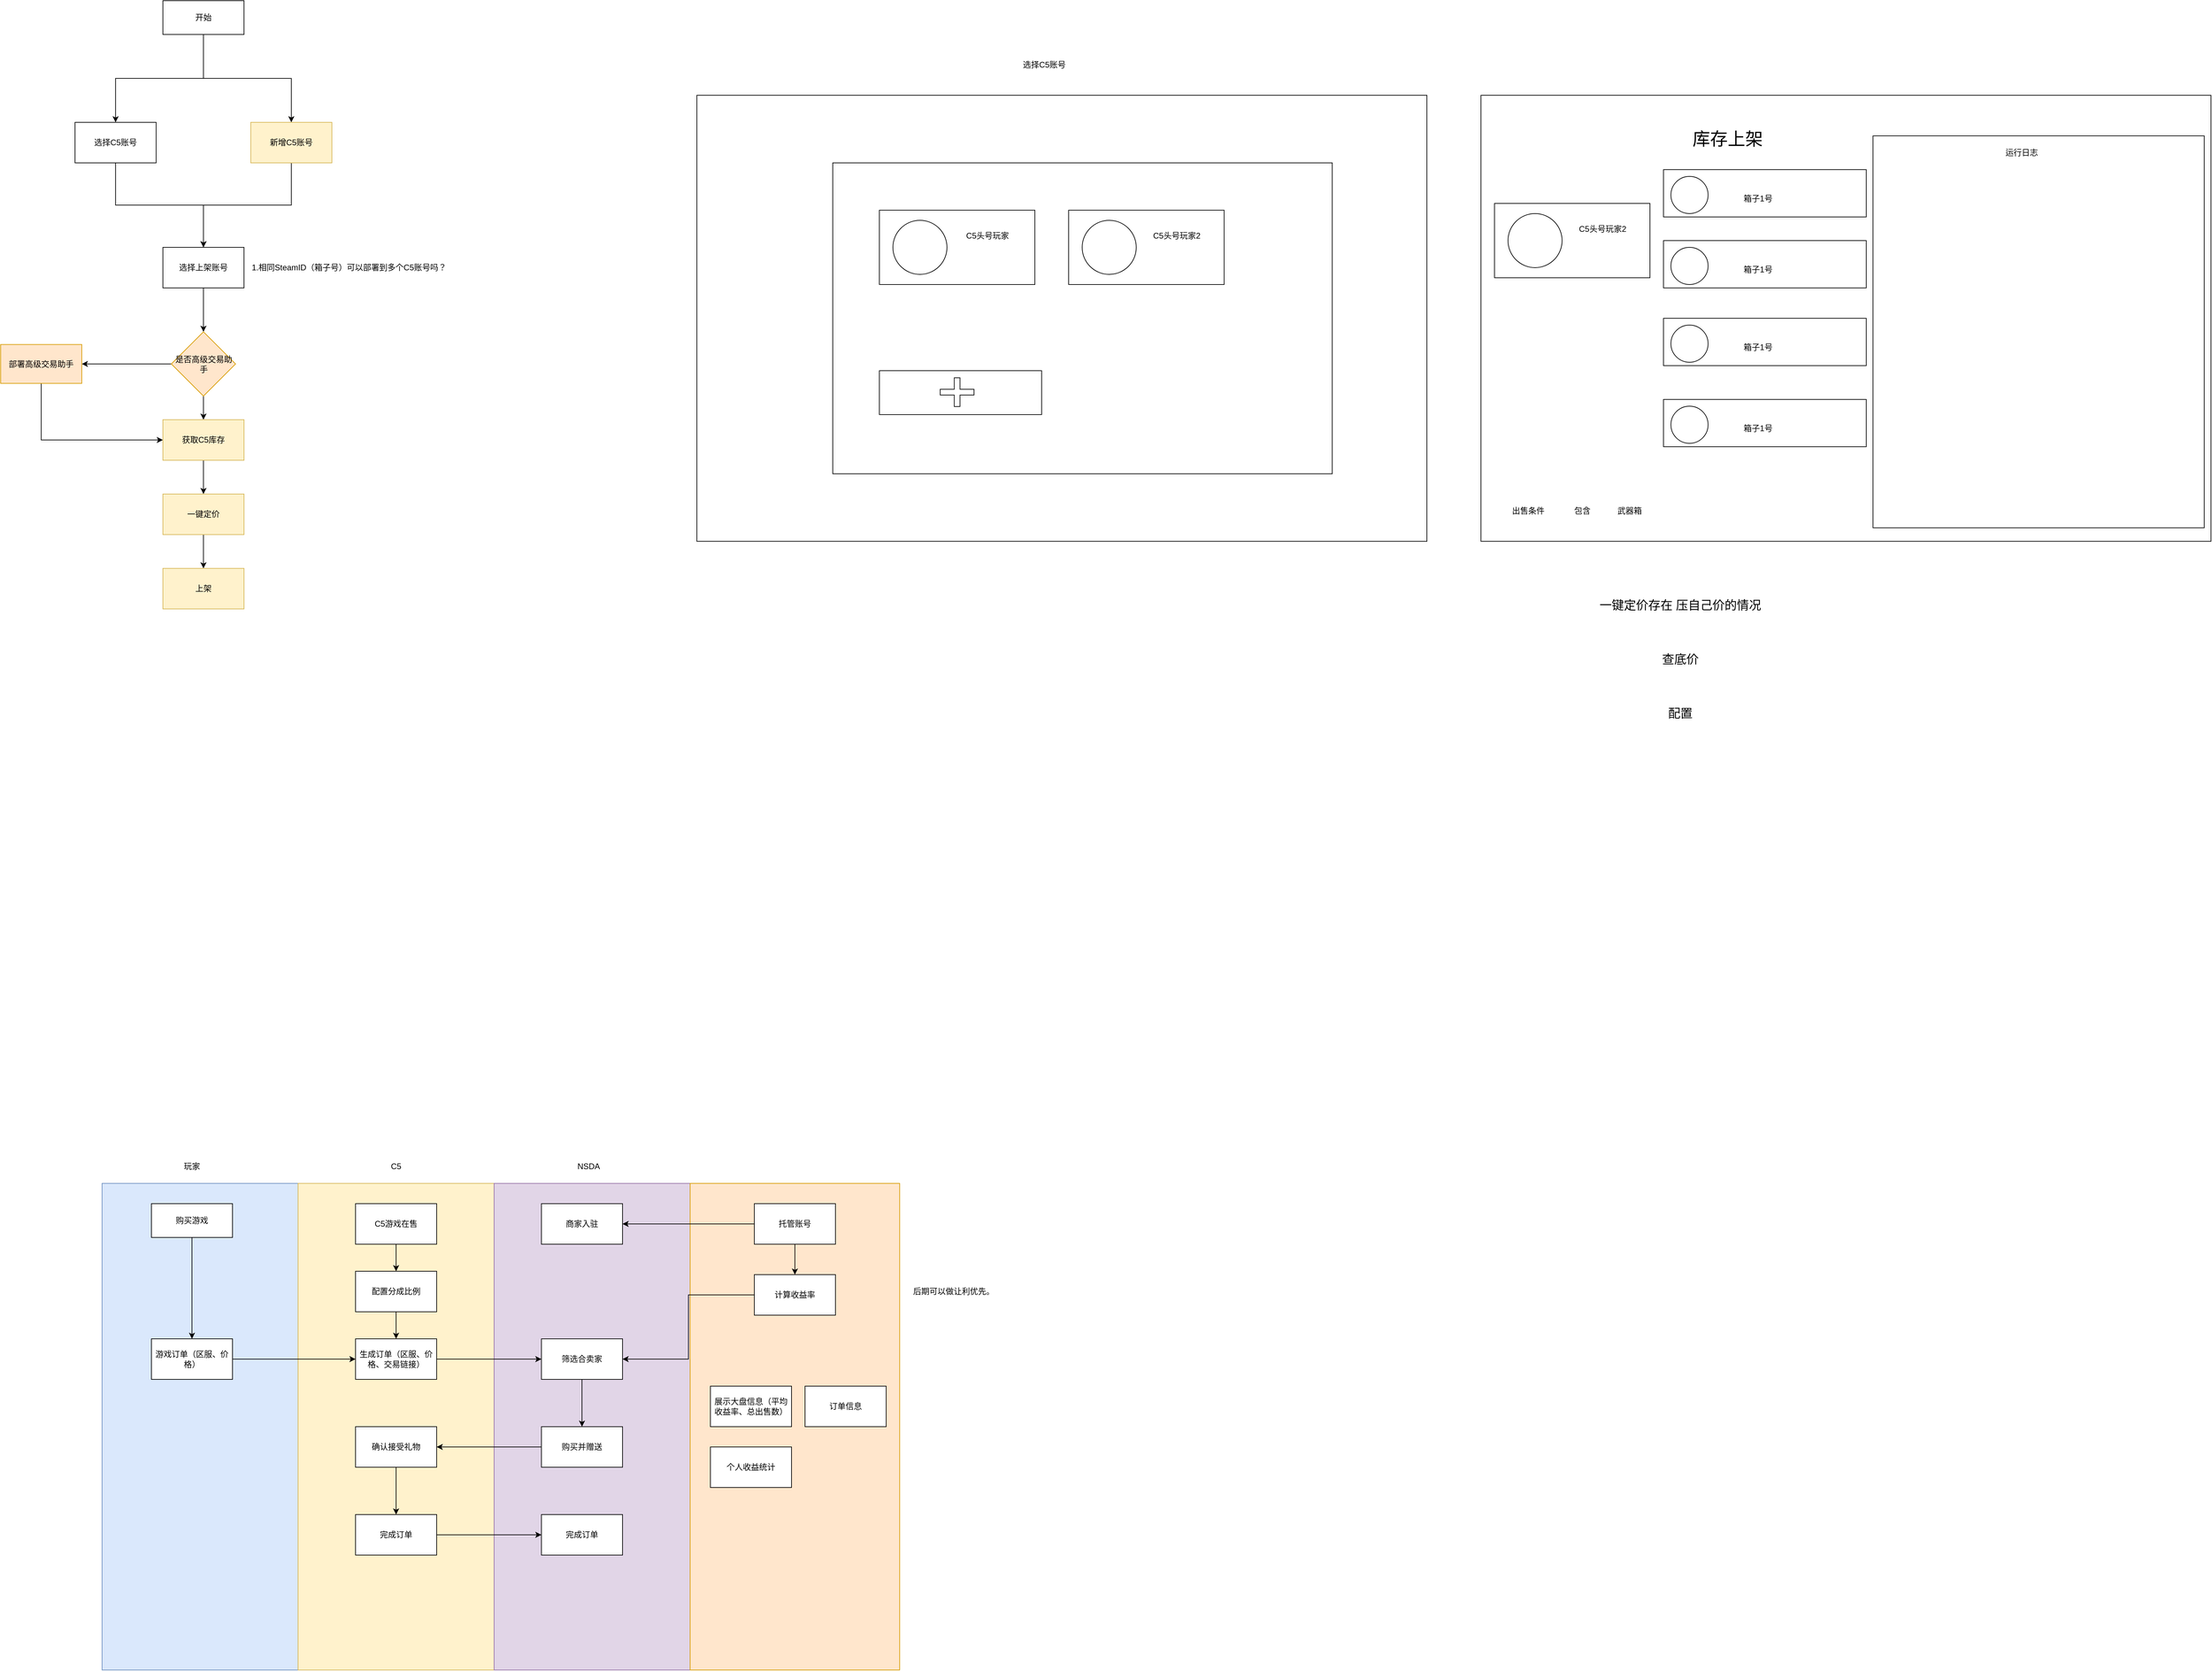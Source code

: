 <mxfile version="22.1.21" type="github">
  <diagram name="第 1 页" id="aGH2QpLc68iEzxAH5Frq">
    <mxGraphModel dx="1911" dy="1208" grid="1" gridSize="10" guides="1" tooltips="1" connect="1" arrows="1" fold="1" page="1" pageScale="1" pageWidth="827" pageHeight="1169" math="0" shadow="0">
      <root>
        <mxCell id="0" />
        <mxCell id="1" parent="0" />
        <mxCell id="kBOYhMCeE8Wx69wTbL92-3" style="edgeStyle=orthogonalEdgeStyle;rounded=0;orthogonalLoop=1;jettySize=auto;html=1;exitX=0.5;exitY=1;exitDx=0;exitDy=0;entryX=0.5;entryY=0;entryDx=0;entryDy=0;" parent="1" source="kBOYhMCeE8Wx69wTbL92-1" target="kBOYhMCeE8Wx69wTbL92-2" edge="1">
          <mxGeometry relative="1" as="geometry" />
        </mxCell>
        <mxCell id="kBOYhMCeE8Wx69wTbL92-8" style="edgeStyle=orthogonalEdgeStyle;rounded=0;orthogonalLoop=1;jettySize=auto;html=1;exitX=0.5;exitY=1;exitDx=0;exitDy=0;" parent="1" source="kBOYhMCeE8Wx69wTbL92-1" target="kBOYhMCeE8Wx69wTbL92-7" edge="1">
          <mxGeometry relative="1" as="geometry" />
        </mxCell>
        <mxCell id="kBOYhMCeE8Wx69wTbL92-1" value="开始" style="rounded=0;whiteSpace=wrap;html=1;" parent="1" vertex="1">
          <mxGeometry x="250" y="220" width="120" height="50" as="geometry" />
        </mxCell>
        <mxCell id="kBOYhMCeE8Wx69wTbL92-9" style="edgeStyle=orthogonalEdgeStyle;rounded=0;orthogonalLoop=1;jettySize=auto;html=1;exitX=0.5;exitY=1;exitDx=0;exitDy=0;entryX=0.5;entryY=0;entryDx=0;entryDy=0;" parent="1" source="kBOYhMCeE8Wx69wTbL92-2" target="kBOYhMCeE8Wx69wTbL92-11" edge="1">
          <mxGeometry relative="1" as="geometry">
            <mxPoint x="310" y="580" as="targetPoint" />
          </mxGeometry>
        </mxCell>
        <mxCell id="kBOYhMCeE8Wx69wTbL92-2" value="选择C5账号" style="rounded=0;whiteSpace=wrap;html=1;" parent="1" vertex="1">
          <mxGeometry x="120" y="400" width="120" height="60" as="geometry" />
        </mxCell>
        <mxCell id="kBOYhMCeE8Wx69wTbL92-10" style="edgeStyle=orthogonalEdgeStyle;rounded=0;orthogonalLoop=1;jettySize=auto;html=1;exitX=0.5;exitY=1;exitDx=0;exitDy=0;entryX=0.5;entryY=0;entryDx=0;entryDy=0;" parent="1" source="kBOYhMCeE8Wx69wTbL92-7" target="kBOYhMCeE8Wx69wTbL92-11" edge="1">
          <mxGeometry relative="1" as="geometry">
            <mxPoint x="310" y="580" as="targetPoint" />
          </mxGeometry>
        </mxCell>
        <mxCell id="kBOYhMCeE8Wx69wTbL92-7" value="新增C5账号" style="rounded=0;whiteSpace=wrap;html=1;fillColor=#fff2cc;strokeColor=#d6b656;" parent="1" vertex="1">
          <mxGeometry x="380" y="400" width="120" height="60" as="geometry" />
        </mxCell>
        <mxCell id="kBOYhMCeE8Wx69wTbL92-13" value="" style="edgeStyle=orthogonalEdgeStyle;rounded=0;orthogonalLoop=1;jettySize=auto;html=1;" parent="1" source="kBOYhMCeE8Wx69wTbL92-11" target="kBOYhMCeE8Wx69wTbL92-12" edge="1">
          <mxGeometry relative="1" as="geometry" />
        </mxCell>
        <mxCell id="kBOYhMCeE8Wx69wTbL92-11" value="选择上架账号" style="rounded=0;whiteSpace=wrap;html=1;" parent="1" vertex="1">
          <mxGeometry x="250" y="585" width="120" height="60" as="geometry" />
        </mxCell>
        <mxCell id="kBOYhMCeE8Wx69wTbL92-20" value="" style="edgeStyle=orthogonalEdgeStyle;rounded=0;orthogonalLoop=1;jettySize=auto;html=1;" parent="1" source="kBOYhMCeE8Wx69wTbL92-12" target="kBOYhMCeE8Wx69wTbL92-19" edge="1">
          <mxGeometry relative="1" as="geometry" />
        </mxCell>
        <mxCell id="kBOYhMCeE8Wx69wTbL92-23" style="edgeStyle=orthogonalEdgeStyle;rounded=0;orthogonalLoop=1;jettySize=auto;html=1;exitX=0.5;exitY=1;exitDx=0;exitDy=0;entryX=0.5;entryY=0;entryDx=0;entryDy=0;" parent="1" source="kBOYhMCeE8Wx69wTbL92-12" target="kBOYhMCeE8Wx69wTbL92-22" edge="1">
          <mxGeometry relative="1" as="geometry" />
        </mxCell>
        <mxCell id="kBOYhMCeE8Wx69wTbL92-12" value="是否高级交易助手" style="rhombus;whiteSpace=wrap;html=1;rounded=0;fillColor=#ffe6cc;strokeColor=#d79b00;" parent="1" vertex="1">
          <mxGeometry x="262.5" y="710" width="95" height="95" as="geometry" />
        </mxCell>
        <mxCell id="kBOYhMCeE8Wx69wTbL92-18" value="" style="edgeStyle=orthogonalEdgeStyle;rounded=0;orthogonalLoop=1;jettySize=auto;html=1;" parent="1" source="kBOYhMCeE8Wx69wTbL92-15" target="kBOYhMCeE8Wx69wTbL92-17" edge="1">
          <mxGeometry relative="1" as="geometry" />
        </mxCell>
        <mxCell id="kBOYhMCeE8Wx69wTbL92-15" value="一键定价" style="whiteSpace=wrap;html=1;rounded=0;fillColor=#fff2cc;strokeColor=#d6b656;" parent="1" vertex="1">
          <mxGeometry x="250" y="950" width="120" height="60" as="geometry" />
        </mxCell>
        <mxCell id="kBOYhMCeE8Wx69wTbL92-17" value="上架" style="whiteSpace=wrap;html=1;rounded=0;fillColor=#fff2cc;strokeColor=#d6b656;" parent="1" vertex="1">
          <mxGeometry x="250" y="1060" width="120" height="60" as="geometry" />
        </mxCell>
        <mxCell id="kBOYhMCeE8Wx69wTbL92-21" style="edgeStyle=orthogonalEdgeStyle;rounded=0;orthogonalLoop=1;jettySize=auto;html=1;exitX=0.5;exitY=1;exitDx=0;exitDy=0;entryX=0;entryY=0.5;entryDx=0;entryDy=0;" parent="1" source="kBOYhMCeE8Wx69wTbL92-19" target="kBOYhMCeE8Wx69wTbL92-22" edge="1">
          <mxGeometry relative="1" as="geometry" />
        </mxCell>
        <mxCell id="kBOYhMCeE8Wx69wTbL92-19" value="部署高级交易助手" style="whiteSpace=wrap;html=1;rounded=0;fillColor=#ffe6cc;strokeColor=#d79b00;" parent="1" vertex="1">
          <mxGeometry x="10" y="728.75" width="120" height="57.5" as="geometry" />
        </mxCell>
        <mxCell id="kBOYhMCeE8Wx69wTbL92-24" style="edgeStyle=orthogonalEdgeStyle;rounded=0;orthogonalLoop=1;jettySize=auto;html=1;exitX=0.5;exitY=1;exitDx=0;exitDy=0;entryX=0.5;entryY=0;entryDx=0;entryDy=0;" parent="1" source="kBOYhMCeE8Wx69wTbL92-22" target="kBOYhMCeE8Wx69wTbL92-15" edge="1">
          <mxGeometry relative="1" as="geometry" />
        </mxCell>
        <mxCell id="kBOYhMCeE8Wx69wTbL92-22" value="获取C5库存" style="whiteSpace=wrap;html=1;rounded=0;fillColor=#fff2cc;strokeColor=#d6b656;" parent="1" vertex="1">
          <mxGeometry x="250" y="840" width="120" height="60" as="geometry" />
        </mxCell>
        <mxCell id="kBOYhMCeE8Wx69wTbL92-25" value="1.相同SteamID（箱子号）可以部署到多个C5账号吗？" style="text;html=1;align=center;verticalAlign=middle;resizable=0;points=[];autosize=1;strokeColor=none;fillColor=none;" parent="1" vertex="1">
          <mxGeometry x="370" y="600" width="310" height="30" as="geometry" />
        </mxCell>
        <mxCell id="kBOYhMCeE8Wx69wTbL92-26" value="" style="rounded=0;whiteSpace=wrap;html=1;" parent="1" vertex="1">
          <mxGeometry x="1040" y="360" width="1080" height="660" as="geometry" />
        </mxCell>
        <mxCell id="kBOYhMCeE8Wx69wTbL92-27" value="选择C5账号" style="text;html=1;strokeColor=none;fillColor=none;align=center;verticalAlign=middle;whiteSpace=wrap;rounded=0;" parent="1" vertex="1">
          <mxGeometry x="1454" y="290" width="200" height="50" as="geometry" />
        </mxCell>
        <mxCell id="kBOYhMCeE8Wx69wTbL92-28" value="" style="rounded=0;whiteSpace=wrap;html=1;" parent="1" vertex="1">
          <mxGeometry x="1241" y="460" width="739" height="460" as="geometry" />
        </mxCell>
        <mxCell id="kBOYhMCeE8Wx69wTbL92-29" value="" style="rounded=0;whiteSpace=wrap;html=1;" parent="1" vertex="1">
          <mxGeometry x="1310" y="530" width="230" height="110" as="geometry" />
        </mxCell>
        <mxCell id="kBOYhMCeE8Wx69wTbL92-30" value="" style="ellipse;whiteSpace=wrap;html=1;aspect=fixed;" parent="1" vertex="1">
          <mxGeometry x="1330" y="545" width="80" height="80" as="geometry" />
        </mxCell>
        <mxCell id="kBOYhMCeE8Wx69wTbL92-31" value="C5头号玩家" style="text;html=1;strokeColor=none;fillColor=none;align=center;verticalAlign=middle;whiteSpace=wrap;rounded=0;" parent="1" vertex="1">
          <mxGeometry x="1420" y="550" width="100" height="35" as="geometry" />
        </mxCell>
        <mxCell id="kBOYhMCeE8Wx69wTbL92-32" value="" style="rounded=0;whiteSpace=wrap;html=1;" parent="1" vertex="1">
          <mxGeometry x="1590" y="530" width="230" height="110" as="geometry" />
        </mxCell>
        <mxCell id="kBOYhMCeE8Wx69wTbL92-33" value="" style="ellipse;whiteSpace=wrap;html=1;aspect=fixed;" parent="1" vertex="1">
          <mxGeometry x="1610" y="545" width="80" height="80" as="geometry" />
        </mxCell>
        <mxCell id="kBOYhMCeE8Wx69wTbL92-34" value="C5头号玩家2" style="text;html=1;strokeColor=none;fillColor=none;align=center;verticalAlign=middle;whiteSpace=wrap;rounded=0;" parent="1" vertex="1">
          <mxGeometry x="1700" y="550" width="100" height="35" as="geometry" />
        </mxCell>
        <mxCell id="kBOYhMCeE8Wx69wTbL92-35" value="" style="rounded=0;whiteSpace=wrap;html=1;" parent="1" vertex="1">
          <mxGeometry x="1310" y="767.5" width="240" height="65" as="geometry" />
        </mxCell>
        <mxCell id="kBOYhMCeE8Wx69wTbL92-36" value="" style="shape=cross;whiteSpace=wrap;html=1;" parent="1" vertex="1">
          <mxGeometry x="1400" y="778" width="50" height="42.5" as="geometry" />
        </mxCell>
        <mxCell id="kBOYhMCeE8Wx69wTbL92-38" value="" style="rounded=0;whiteSpace=wrap;html=1;" parent="1" vertex="1">
          <mxGeometry x="2200" y="360" width="1080" height="660" as="geometry" />
        </mxCell>
        <mxCell id="kBOYhMCeE8Wx69wTbL92-39" value="" style="rounded=0;whiteSpace=wrap;html=1;" parent="1" vertex="1">
          <mxGeometry x="2220" y="520" width="230" height="110" as="geometry" />
        </mxCell>
        <mxCell id="kBOYhMCeE8Wx69wTbL92-40" value="" style="ellipse;whiteSpace=wrap;html=1;aspect=fixed;" parent="1" vertex="1">
          <mxGeometry x="2240" y="535" width="80" height="80" as="geometry" />
        </mxCell>
        <mxCell id="kBOYhMCeE8Wx69wTbL92-41" value="C5头号玩家2" style="text;html=1;strokeColor=none;fillColor=none;align=center;verticalAlign=middle;whiteSpace=wrap;rounded=0;" parent="1" vertex="1">
          <mxGeometry x="2330" y="540" width="100" height="35" as="geometry" />
        </mxCell>
        <mxCell id="kBOYhMCeE8Wx69wTbL92-42" value="&lt;font style=&quot;font-size: 26px;&quot;&gt;库存上架&lt;/font&gt;" style="text;html=1;strokeColor=none;fillColor=none;align=center;verticalAlign=middle;whiteSpace=wrap;rounded=0;" parent="1" vertex="1">
          <mxGeometry x="2430" y="390" width="270" height="70" as="geometry" />
        </mxCell>
        <mxCell id="kBOYhMCeE8Wx69wTbL92-43" value="" style="rounded=0;whiteSpace=wrap;html=1;" parent="1" vertex="1">
          <mxGeometry x="2470" y="470" width="300" height="70" as="geometry" />
        </mxCell>
        <mxCell id="kBOYhMCeE8Wx69wTbL92-44" value="" style="ellipse;whiteSpace=wrap;html=1;aspect=fixed;" parent="1" vertex="1">
          <mxGeometry x="2481" y="480" width="55" height="55" as="geometry" />
        </mxCell>
        <mxCell id="kBOYhMCeE8Wx69wTbL92-45" value="箱子1号" style="text;html=1;strokeColor=none;fillColor=none;align=center;verticalAlign=middle;whiteSpace=wrap;rounded=0;" parent="1" vertex="1">
          <mxGeometry x="2560" y="495" width="100" height="35" as="geometry" />
        </mxCell>
        <mxCell id="kBOYhMCeE8Wx69wTbL92-46" value="" style="rounded=0;whiteSpace=wrap;html=1;" parent="1" vertex="1">
          <mxGeometry x="2470" y="575" width="300" height="70" as="geometry" />
        </mxCell>
        <mxCell id="kBOYhMCeE8Wx69wTbL92-47" value="" style="ellipse;whiteSpace=wrap;html=1;aspect=fixed;" parent="1" vertex="1">
          <mxGeometry x="2481" y="585" width="55" height="55" as="geometry" />
        </mxCell>
        <mxCell id="kBOYhMCeE8Wx69wTbL92-48" value="箱子1号" style="text;html=1;strokeColor=none;fillColor=none;align=center;verticalAlign=middle;whiteSpace=wrap;rounded=0;" parent="1" vertex="1">
          <mxGeometry x="2560" y="600" width="100" height="35" as="geometry" />
        </mxCell>
        <mxCell id="kBOYhMCeE8Wx69wTbL92-55" value="" style="rounded=0;whiteSpace=wrap;html=1;" parent="1" vertex="1">
          <mxGeometry x="2470" y="690" width="300" height="70" as="geometry" />
        </mxCell>
        <mxCell id="kBOYhMCeE8Wx69wTbL92-56" value="" style="ellipse;whiteSpace=wrap;html=1;aspect=fixed;" parent="1" vertex="1">
          <mxGeometry x="2481" y="700" width="55" height="55" as="geometry" />
        </mxCell>
        <mxCell id="kBOYhMCeE8Wx69wTbL92-57" value="箱子1号" style="text;html=1;strokeColor=none;fillColor=none;align=center;verticalAlign=middle;whiteSpace=wrap;rounded=0;" parent="1" vertex="1">
          <mxGeometry x="2560" y="715" width="100" height="35" as="geometry" />
        </mxCell>
        <mxCell id="kBOYhMCeE8Wx69wTbL92-58" value="" style="rounded=0;whiteSpace=wrap;html=1;" parent="1" vertex="1">
          <mxGeometry x="2470" y="810" width="300" height="70" as="geometry" />
        </mxCell>
        <mxCell id="kBOYhMCeE8Wx69wTbL92-59" value="" style="ellipse;whiteSpace=wrap;html=1;aspect=fixed;" parent="1" vertex="1">
          <mxGeometry x="2481" y="820" width="55" height="55" as="geometry" />
        </mxCell>
        <mxCell id="kBOYhMCeE8Wx69wTbL92-60" value="箱子1号" style="text;html=1;strokeColor=none;fillColor=none;align=center;verticalAlign=middle;whiteSpace=wrap;rounded=0;" parent="1" vertex="1">
          <mxGeometry x="2560" y="835" width="100" height="35" as="geometry" />
        </mxCell>
        <mxCell id="kBOYhMCeE8Wx69wTbL92-61" value="出售条件" style="text;html=1;strokeColor=none;fillColor=none;align=center;verticalAlign=middle;whiteSpace=wrap;rounded=0;" parent="1" vertex="1">
          <mxGeometry x="2240" y="960" width="60" height="30" as="geometry" />
        </mxCell>
        <mxCell id="kBOYhMCeE8Wx69wTbL92-62" value="包含" style="text;html=1;strokeColor=none;fillColor=none;align=center;verticalAlign=middle;whiteSpace=wrap;rounded=0;" parent="1" vertex="1">
          <mxGeometry x="2320" y="960" width="60" height="30" as="geometry" />
        </mxCell>
        <mxCell id="kBOYhMCeE8Wx69wTbL92-63" value="武器箱" style="text;html=1;strokeColor=none;fillColor=none;align=center;verticalAlign=middle;whiteSpace=wrap;rounded=0;" parent="1" vertex="1">
          <mxGeometry x="2390" y="960" width="60" height="30" as="geometry" />
        </mxCell>
        <mxCell id="kBOYhMCeE8Wx69wTbL92-64" value="" style="rounded=0;whiteSpace=wrap;html=1;" parent="1" vertex="1">
          <mxGeometry x="2780" y="420" width="490" height="580" as="geometry" />
        </mxCell>
        <mxCell id="kBOYhMCeE8Wx69wTbL92-65" value="运行日志" style="text;html=1;strokeColor=none;fillColor=none;align=center;verticalAlign=middle;whiteSpace=wrap;rounded=0;" parent="1" vertex="1">
          <mxGeometry x="2970" y="430" width="60" height="30" as="geometry" />
        </mxCell>
        <mxCell id="kBOYhMCeE8Wx69wTbL92-66" value="&lt;font style=&quot;font-size: 18px;&quot;&gt;一键定价存在 压自己价的情况&lt;/font&gt;" style="text;html=1;strokeColor=none;fillColor=none;align=center;verticalAlign=middle;whiteSpace=wrap;rounded=0;" parent="1" vertex="1">
          <mxGeometry x="2320" y="1080" width="350" height="70" as="geometry" />
        </mxCell>
        <mxCell id="kBOYhMCeE8Wx69wTbL92-67" value="&lt;span style=&quot;font-size: 18px;&quot;&gt;查底价&lt;/span&gt;" style="text;html=1;strokeColor=none;fillColor=none;align=center;verticalAlign=middle;whiteSpace=wrap;rounded=0;" parent="1" vertex="1">
          <mxGeometry x="2320" y="1160" width="350" height="70" as="geometry" />
        </mxCell>
        <mxCell id="kBOYhMCeE8Wx69wTbL92-68" value="&lt;span style=&quot;font-size: 18px;&quot;&gt;配置&lt;/span&gt;" style="text;html=1;strokeColor=none;fillColor=none;align=center;verticalAlign=middle;whiteSpace=wrap;rounded=0;" parent="1" vertex="1">
          <mxGeometry x="2320" y="1240" width="350" height="70" as="geometry" />
        </mxCell>
        <mxCell id="50b1M_nAU0WNGpQb60dn-2" value="" style="rounded=0;whiteSpace=wrap;html=1;fillColor=#dae8fc;strokeColor=#6c8ebf;" vertex="1" parent="1">
          <mxGeometry x="160" y="1970" width="290" height="720" as="geometry" />
        </mxCell>
        <mxCell id="50b1M_nAU0WNGpQb60dn-3" value="" style="rounded=0;whiteSpace=wrap;html=1;fillColor=#fff2cc;strokeColor=#d6b656;" vertex="1" parent="1">
          <mxGeometry x="450" y="1970" width="290" height="720" as="geometry" />
        </mxCell>
        <mxCell id="50b1M_nAU0WNGpQb60dn-4" value="" style="rounded=0;whiteSpace=wrap;html=1;fillColor=#e1d5e7;strokeColor=#9673a6;" vertex="1" parent="1">
          <mxGeometry x="740" y="1970" width="290" height="720" as="geometry" />
        </mxCell>
        <mxCell id="50b1M_nAU0WNGpQb60dn-5" value="玩家" style="text;html=1;strokeColor=none;fillColor=none;align=center;verticalAlign=middle;whiteSpace=wrap;rounded=0;" vertex="1" parent="1">
          <mxGeometry x="263" y="1930" width="60" height="30" as="geometry" />
        </mxCell>
        <mxCell id="50b1M_nAU0WNGpQb60dn-6" value="C5" style="text;html=1;strokeColor=none;fillColor=none;align=center;verticalAlign=middle;whiteSpace=wrap;rounded=0;" vertex="1" parent="1">
          <mxGeometry x="565" y="1930" width="60" height="30" as="geometry" />
        </mxCell>
        <mxCell id="50b1M_nAU0WNGpQb60dn-7" value="NSDA" style="text;html=1;strokeColor=none;fillColor=none;align=center;verticalAlign=middle;whiteSpace=wrap;rounded=0;" vertex="1" parent="1">
          <mxGeometry x="850" y="1930" width="60" height="30" as="geometry" />
        </mxCell>
        <mxCell id="50b1M_nAU0WNGpQb60dn-25" style="edgeStyle=orthogonalEdgeStyle;rounded=0;orthogonalLoop=1;jettySize=auto;html=1;exitX=0.5;exitY=1;exitDx=0;exitDy=0;entryX=0.5;entryY=0;entryDx=0;entryDy=0;" edge="1" parent="1" source="50b1M_nAU0WNGpQb60dn-9" target="50b1M_nAU0WNGpQb60dn-11">
          <mxGeometry relative="1" as="geometry" />
        </mxCell>
        <mxCell id="50b1M_nAU0WNGpQb60dn-9" value="C5游戏在售" style="rounded=0;whiteSpace=wrap;html=1;" vertex="1" parent="1">
          <mxGeometry x="535" y="2000" width="120" height="60" as="geometry" />
        </mxCell>
        <mxCell id="50b1M_nAU0WNGpQb60dn-10" value="商家入驻" style="rounded=0;whiteSpace=wrap;html=1;" vertex="1" parent="1">
          <mxGeometry x="810" y="2000" width="120" height="60" as="geometry" />
        </mxCell>
        <mxCell id="50b1M_nAU0WNGpQb60dn-30" style="edgeStyle=orthogonalEdgeStyle;rounded=0;orthogonalLoop=1;jettySize=auto;html=1;exitX=0.5;exitY=1;exitDx=0;exitDy=0;entryX=0.5;entryY=0;entryDx=0;entryDy=0;" edge="1" parent="1" source="50b1M_nAU0WNGpQb60dn-11" target="50b1M_nAU0WNGpQb60dn-16">
          <mxGeometry relative="1" as="geometry" />
        </mxCell>
        <mxCell id="50b1M_nAU0WNGpQb60dn-11" value="配置分成比例" style="rounded=0;whiteSpace=wrap;html=1;" vertex="1" parent="1">
          <mxGeometry x="535" y="2100" width="120" height="60" as="geometry" />
        </mxCell>
        <mxCell id="50b1M_nAU0WNGpQb60dn-14" value="后期可以做让利优先。" style="text;html=1;strokeColor=none;fillColor=none;align=center;verticalAlign=middle;whiteSpace=wrap;rounded=0;" vertex="1" parent="1">
          <mxGeometry x="1300" y="2115" width="240" height="30" as="geometry" />
        </mxCell>
        <mxCell id="50b1M_nAU0WNGpQb60dn-18" style="edgeStyle=orthogonalEdgeStyle;rounded=0;orthogonalLoop=1;jettySize=auto;html=1;exitX=0.5;exitY=1;exitDx=0;exitDy=0;entryX=0.5;entryY=0;entryDx=0;entryDy=0;" edge="1" parent="1" source="50b1M_nAU0WNGpQb60dn-15" target="50b1M_nAU0WNGpQb60dn-17">
          <mxGeometry relative="1" as="geometry" />
        </mxCell>
        <mxCell id="50b1M_nAU0WNGpQb60dn-15" value="购买游戏" style="rounded=0;whiteSpace=wrap;html=1;" vertex="1" parent="1">
          <mxGeometry x="233" y="2000" width="120" height="50" as="geometry" />
        </mxCell>
        <mxCell id="50b1M_nAU0WNGpQb60dn-21" style="edgeStyle=orthogonalEdgeStyle;rounded=0;orthogonalLoop=1;jettySize=auto;html=1;exitX=1;exitY=0.5;exitDx=0;exitDy=0;entryX=0;entryY=0.5;entryDx=0;entryDy=0;" edge="1" parent="1" source="50b1M_nAU0WNGpQb60dn-16" target="50b1M_nAU0WNGpQb60dn-20">
          <mxGeometry relative="1" as="geometry" />
        </mxCell>
        <mxCell id="50b1M_nAU0WNGpQb60dn-16" value="生成订单（区服、价格、交易链接）" style="rounded=0;whiteSpace=wrap;html=1;" vertex="1" parent="1">
          <mxGeometry x="535" y="2200" width="120" height="60" as="geometry" />
        </mxCell>
        <mxCell id="50b1M_nAU0WNGpQb60dn-19" style="edgeStyle=orthogonalEdgeStyle;rounded=0;orthogonalLoop=1;jettySize=auto;html=1;exitX=1;exitY=0.5;exitDx=0;exitDy=0;" edge="1" parent="1" source="50b1M_nAU0WNGpQb60dn-17" target="50b1M_nAU0WNGpQb60dn-16">
          <mxGeometry relative="1" as="geometry" />
        </mxCell>
        <mxCell id="50b1M_nAU0WNGpQb60dn-17" value="游戏订单（区服、价格）" style="rounded=0;whiteSpace=wrap;html=1;" vertex="1" parent="1">
          <mxGeometry x="233" y="2200" width="120" height="60" as="geometry" />
        </mxCell>
        <mxCell id="50b1M_nAU0WNGpQb60dn-27" style="edgeStyle=orthogonalEdgeStyle;rounded=0;orthogonalLoop=1;jettySize=auto;html=1;exitX=0.5;exitY=1;exitDx=0;exitDy=0;" edge="1" parent="1" source="50b1M_nAU0WNGpQb60dn-20" target="50b1M_nAU0WNGpQb60dn-22">
          <mxGeometry relative="1" as="geometry" />
        </mxCell>
        <mxCell id="50b1M_nAU0WNGpQb60dn-20" value="筛选合卖家" style="rounded=0;whiteSpace=wrap;html=1;" vertex="1" parent="1">
          <mxGeometry x="810" y="2200" width="120" height="60" as="geometry" />
        </mxCell>
        <mxCell id="50b1M_nAU0WNGpQb60dn-28" style="edgeStyle=orthogonalEdgeStyle;rounded=0;orthogonalLoop=1;jettySize=auto;html=1;exitX=0;exitY=0.5;exitDx=0;exitDy=0;entryX=1;entryY=0.5;entryDx=0;entryDy=0;" edge="1" parent="1" source="50b1M_nAU0WNGpQb60dn-22" target="50b1M_nAU0WNGpQb60dn-23">
          <mxGeometry relative="1" as="geometry" />
        </mxCell>
        <mxCell id="50b1M_nAU0WNGpQb60dn-22" value="购买并赠送" style="rounded=0;whiteSpace=wrap;html=1;" vertex="1" parent="1">
          <mxGeometry x="810" y="2330" width="120" height="60" as="geometry" />
        </mxCell>
        <mxCell id="50b1M_nAU0WNGpQb60dn-29" style="edgeStyle=orthogonalEdgeStyle;rounded=0;orthogonalLoop=1;jettySize=auto;html=1;exitX=0.5;exitY=1;exitDx=0;exitDy=0;entryX=0.5;entryY=0;entryDx=0;entryDy=0;" edge="1" parent="1" source="50b1M_nAU0WNGpQb60dn-23" target="50b1M_nAU0WNGpQb60dn-24">
          <mxGeometry relative="1" as="geometry" />
        </mxCell>
        <mxCell id="50b1M_nAU0WNGpQb60dn-23" value="确认接受礼物" style="rounded=0;whiteSpace=wrap;html=1;" vertex="1" parent="1">
          <mxGeometry x="535" y="2330" width="120" height="60" as="geometry" />
        </mxCell>
        <mxCell id="50b1M_nAU0WNGpQb60dn-32" style="edgeStyle=orthogonalEdgeStyle;rounded=0;orthogonalLoop=1;jettySize=auto;html=1;exitX=1;exitY=0.5;exitDx=0;exitDy=0;entryX=0;entryY=0.5;entryDx=0;entryDy=0;" edge="1" parent="1" source="50b1M_nAU0WNGpQb60dn-24" target="50b1M_nAU0WNGpQb60dn-31">
          <mxGeometry relative="1" as="geometry" />
        </mxCell>
        <mxCell id="50b1M_nAU0WNGpQb60dn-33" value="" style="rounded=0;whiteSpace=wrap;html=1;fillColor=#ffe6cc;strokeColor=#d79b00;" vertex="1" parent="1">
          <mxGeometry x="1030" y="1970" width="310" height="720" as="geometry" />
        </mxCell>
        <mxCell id="50b1M_nAU0WNGpQb60dn-24" value="完成订单" style="rounded=0;whiteSpace=wrap;html=1;" vertex="1" parent="1">
          <mxGeometry x="535" y="2460" width="120" height="60" as="geometry" />
        </mxCell>
        <mxCell id="50b1M_nAU0WNGpQb60dn-31" value="完成订单" style="rounded=0;whiteSpace=wrap;html=1;" vertex="1" parent="1">
          <mxGeometry x="810" y="2460" width="120" height="60" as="geometry" />
        </mxCell>
        <mxCell id="50b1M_nAU0WNGpQb60dn-35" style="edgeStyle=orthogonalEdgeStyle;rounded=0;orthogonalLoop=1;jettySize=auto;html=1;exitX=0;exitY=0.5;exitDx=0;exitDy=0;entryX=1;entryY=0.5;entryDx=0;entryDy=0;" edge="1" parent="1" source="50b1M_nAU0WNGpQb60dn-34" target="50b1M_nAU0WNGpQb60dn-10">
          <mxGeometry relative="1" as="geometry" />
        </mxCell>
        <mxCell id="50b1M_nAU0WNGpQb60dn-37" style="edgeStyle=orthogonalEdgeStyle;rounded=0;orthogonalLoop=1;jettySize=auto;html=1;exitX=0.5;exitY=1;exitDx=0;exitDy=0;entryX=0.5;entryY=0;entryDx=0;entryDy=0;" edge="1" parent="1" source="50b1M_nAU0WNGpQb60dn-34" target="50b1M_nAU0WNGpQb60dn-12">
          <mxGeometry relative="1" as="geometry" />
        </mxCell>
        <mxCell id="50b1M_nAU0WNGpQb60dn-34" value="托管账号" style="rounded=0;whiteSpace=wrap;html=1;" vertex="1" parent="1">
          <mxGeometry x="1125" y="2000" width="120" height="60" as="geometry" />
        </mxCell>
        <mxCell id="50b1M_nAU0WNGpQb60dn-36" style="edgeStyle=orthogonalEdgeStyle;rounded=0;orthogonalLoop=1;jettySize=auto;html=1;exitX=0;exitY=0.5;exitDx=0;exitDy=0;entryX=1;entryY=0.5;entryDx=0;entryDy=0;" edge="1" parent="1" source="50b1M_nAU0WNGpQb60dn-12" target="50b1M_nAU0WNGpQb60dn-20">
          <mxGeometry relative="1" as="geometry" />
        </mxCell>
        <mxCell id="50b1M_nAU0WNGpQb60dn-12" value="计算收益率" style="rounded=0;whiteSpace=wrap;html=1;" vertex="1" parent="1">
          <mxGeometry x="1125" y="2105" width="120" height="60" as="geometry" />
        </mxCell>
        <mxCell id="50b1M_nAU0WNGpQb60dn-40" value="展示大盘信息（平均收益率、总出售数）" style="rounded=0;whiteSpace=wrap;html=1;" vertex="1" parent="1">
          <mxGeometry x="1060" y="2270" width="120" height="60" as="geometry" />
        </mxCell>
        <mxCell id="50b1M_nAU0WNGpQb60dn-43" value="订单信息" style="rounded=0;whiteSpace=wrap;html=1;" vertex="1" parent="1">
          <mxGeometry x="1200" y="2270" width="120" height="60" as="geometry" />
        </mxCell>
        <mxCell id="50b1M_nAU0WNGpQb60dn-44" value="个人收益统计" style="rounded=0;whiteSpace=wrap;html=1;" vertex="1" parent="1">
          <mxGeometry x="1060" y="2360" width="120" height="60" as="geometry" />
        </mxCell>
      </root>
    </mxGraphModel>
  </diagram>
</mxfile>
